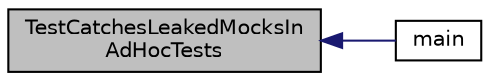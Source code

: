 digraph "TestCatchesLeakedMocksInAdHocTests"
{
  edge [fontname="Helvetica",fontsize="10",labelfontname="Helvetica",labelfontsize="10"];
  node [fontname="Helvetica",fontsize="10",shape=record];
  rankdir="LR";
  Node138 [label="TestCatchesLeakedMocksIn\lAdHocTests",height=0.2,width=0.4,color="black", fillcolor="grey75", style="filled", fontcolor="black"];
  Node138 -> Node139 [dir="back",color="midnightblue",fontsize="10",style="solid",fontname="Helvetica"];
  Node139 [label="main",height=0.2,width=0.4,color="black", fillcolor="white", style="filled",URL="$db/d29/gmock__output__test___8cc.html#a3c04138a5bfe5d72780bb7e82a18e627"];
}
